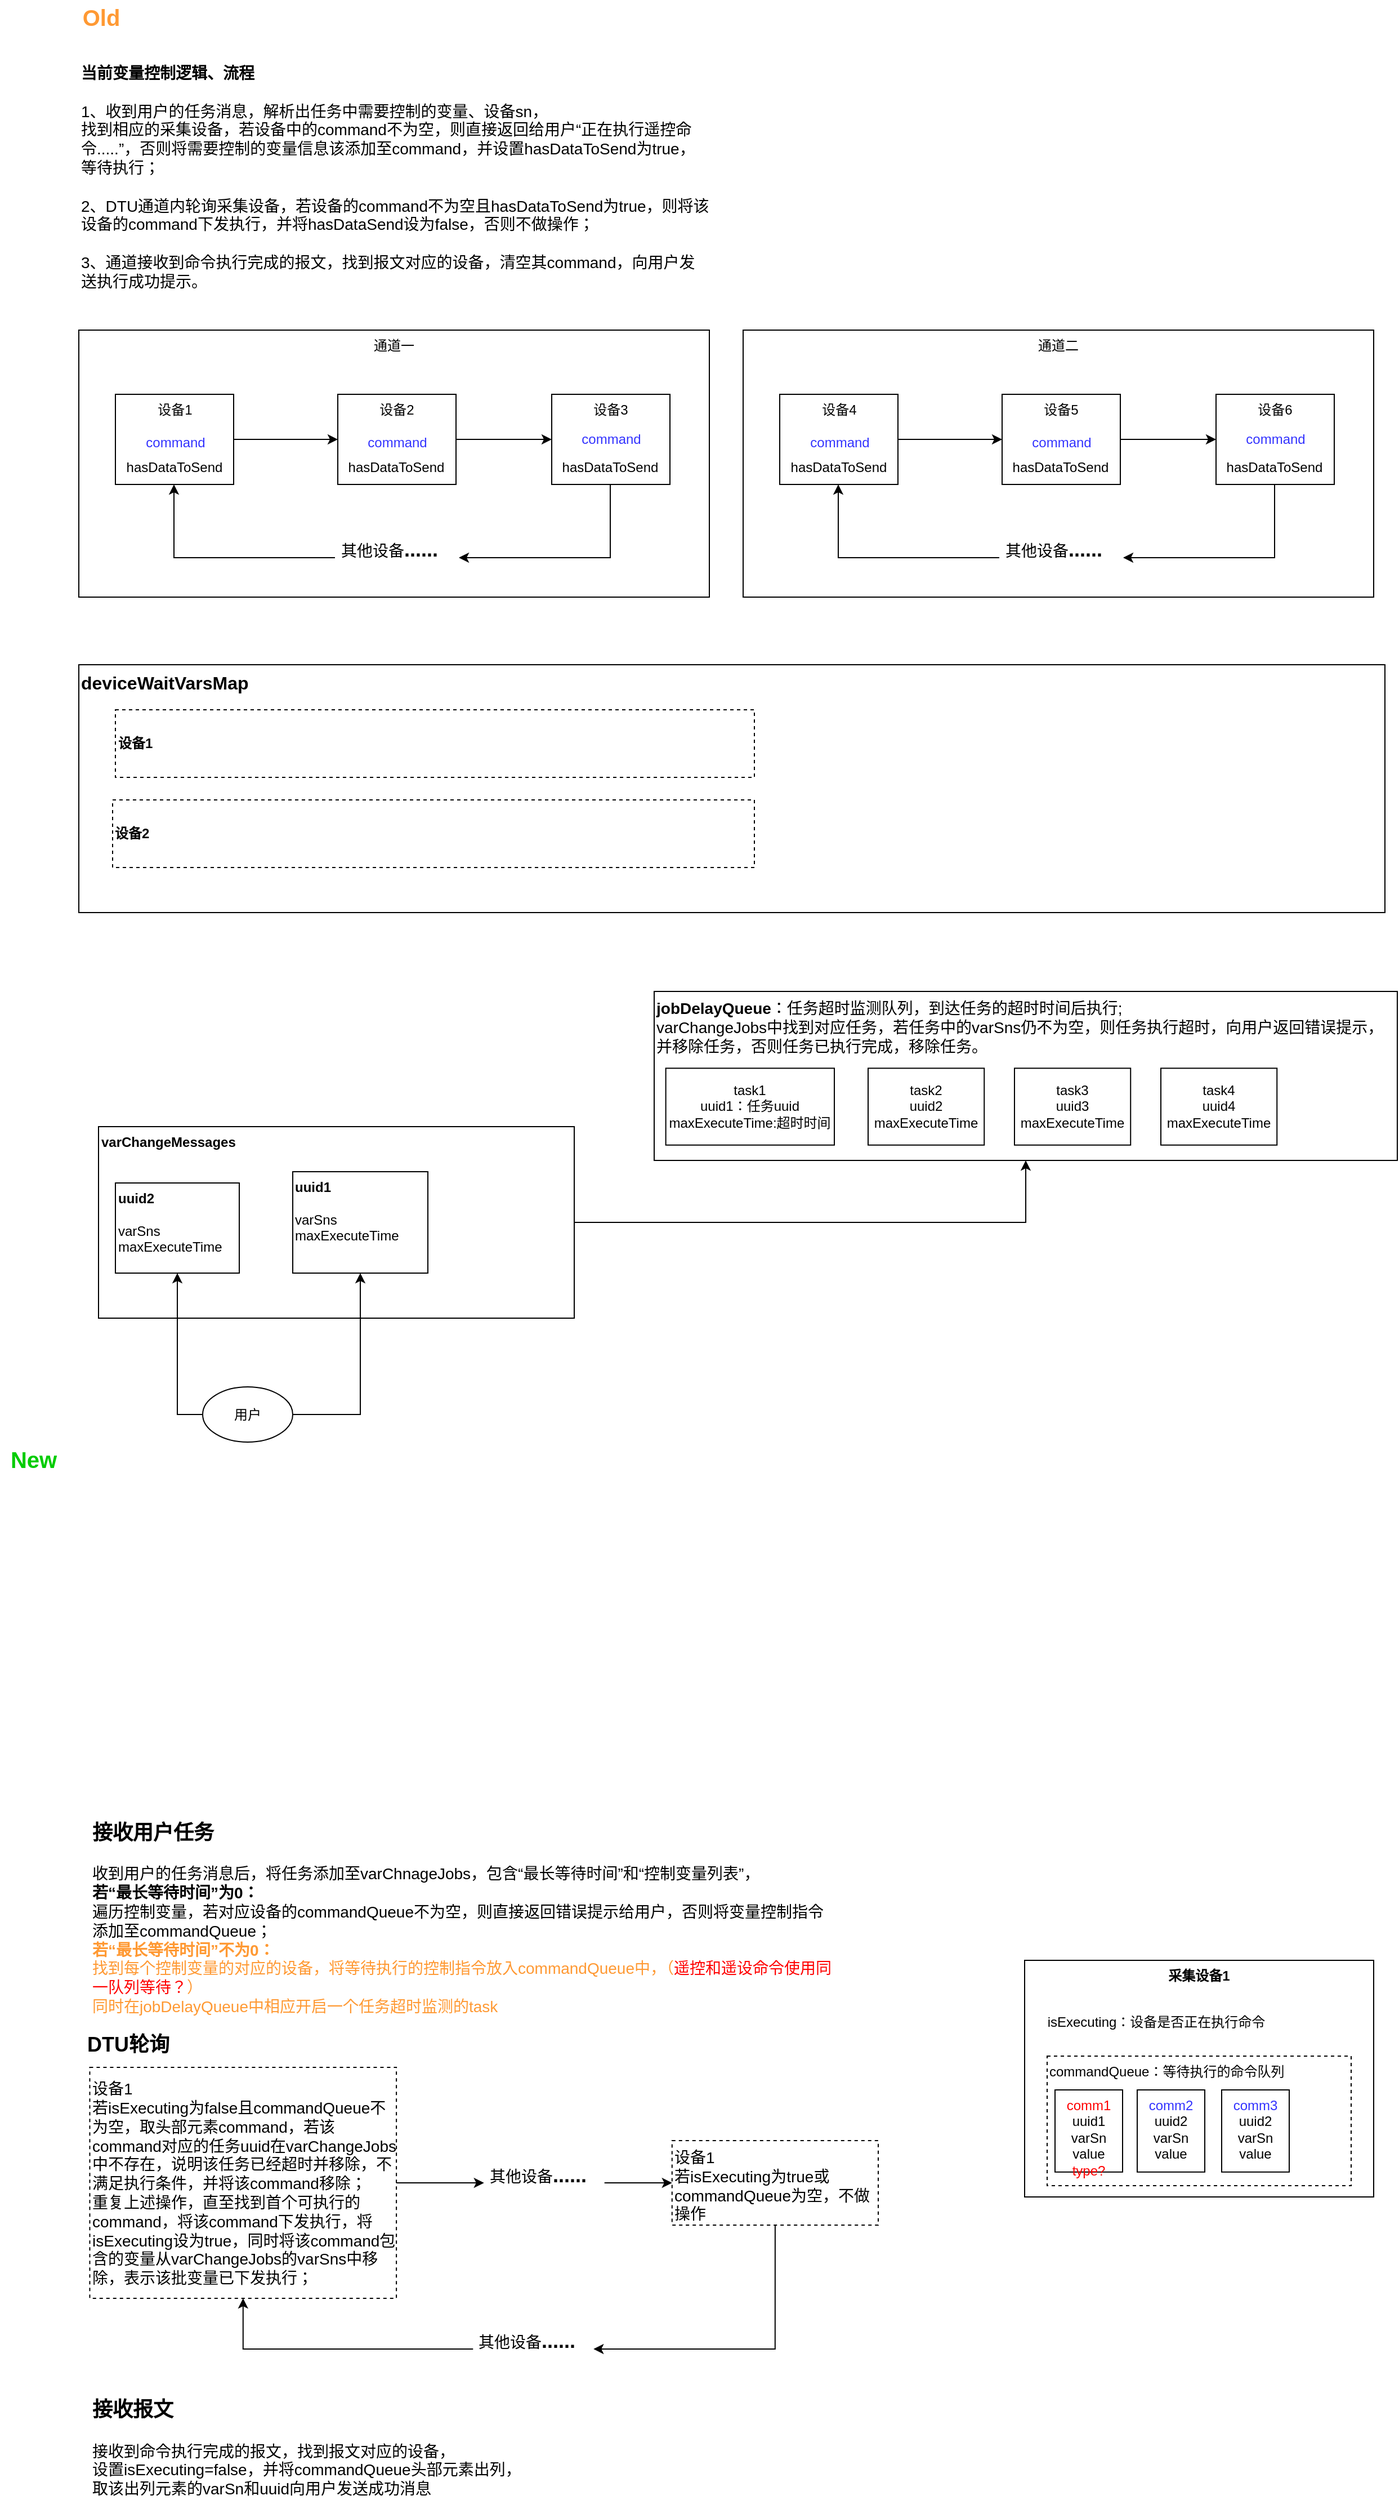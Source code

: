 <mxfile version="21.6.6" type="github">
  <diagram name="第 1 页" id="vb60F82lbMc9g9bm6j9_">
    <mxGraphModel dx="1434" dy="4295" grid="1" gridSize="10" guides="1" tooltips="1" connect="1" arrows="1" fold="1" page="1" pageScale="1" pageWidth="827" pageHeight="1169" math="0" shadow="0">
      <root>
        <mxCell id="0" />
        <mxCell id="1" parent="0" />
        <mxCell id="aZvtLxzP1V7c9dnlBgdm-1" value="通道一" style="rounded=0;whiteSpace=wrap;html=1;verticalAlign=top;" parent="1" vertex="1">
          <mxGeometry x="70" y="-2177" width="560" height="237" as="geometry" />
        </mxCell>
        <mxCell id="aZvtLxzP1V7c9dnlBgdm-22" value="&lt;font style=&quot;font-size: 18px;&quot;&gt;&lt;b&gt;接收报文&lt;br&gt;&lt;/b&gt;&lt;/font&gt;&lt;br&gt;接收到命令执行完成的报文，找到报文对应的设备，&lt;br style=&quot;font-size: 14px;&quot;&gt;设置isExecuting=false，并将commandQueue头部元素出列，&lt;br&gt;取该出列元素的varSn和uuid向用户发送成功消息" style="text;html=1;strokeColor=none;fillColor=none;align=left;verticalAlign=middle;whiteSpace=wrap;rounded=0;fontSize=14;" parent="1" vertex="1">
          <mxGeometry x="80" y="-342" width="760" height="90" as="geometry" />
        </mxCell>
        <mxCell id="aZvtLxzP1V7c9dnlBgdm-45" value="" style="group" parent="1" vertex="1" connectable="0">
          <mxGeometry x="910" y="-730" width="310" height="210" as="geometry" />
        </mxCell>
        <mxCell id="aZvtLxzP1V7c9dnlBgdm-5" value="&lt;b&gt;采集设备1&lt;/b&gt;" style="rounded=0;whiteSpace=wrap;html=1;verticalAlign=top;" parent="aZvtLxzP1V7c9dnlBgdm-45" vertex="1">
          <mxGeometry width="310" height="210" as="geometry" />
        </mxCell>
        <mxCell id="aZvtLxzP1V7c9dnlBgdm-14" value="isExecuting：设备是否正在执行命令" style="text;html=1;strokeColor=none;fillColor=none;align=center;verticalAlign=middle;whiteSpace=wrap;rounded=0;" parent="aZvtLxzP1V7c9dnlBgdm-45" vertex="1">
          <mxGeometry x="14" y="40" width="206" height="30" as="geometry" />
        </mxCell>
        <mxCell id="aZvtLxzP1V7c9dnlBgdm-44" value="" style="group" parent="aZvtLxzP1V7c9dnlBgdm-45" vertex="1" connectable="0">
          <mxGeometry x="20" y="85" width="270" height="115" as="geometry" />
        </mxCell>
        <mxCell id="aZvtLxzP1V7c9dnlBgdm-24" value="commandQueue：等待执行的命令队列" style="rounded=0;whiteSpace=wrap;html=1;align=left;verticalAlign=top;dashed=1;" parent="aZvtLxzP1V7c9dnlBgdm-44" vertex="1">
          <mxGeometry width="270" height="115" as="geometry" />
        </mxCell>
        <mxCell id="aZvtLxzP1V7c9dnlBgdm-13" value="&lt;font color=&quot;#3333ff&quot;&gt;comm2&lt;br&gt;&lt;/font&gt;uuid2&lt;br&gt;varSn&lt;br&gt;value" style="text;html=1;strokeColor=default;fillColor=none;align=center;verticalAlign=top;whiteSpace=wrap;rounded=0;" parent="aZvtLxzP1V7c9dnlBgdm-44" vertex="1">
          <mxGeometry x="80" y="30" width="60" height="72.89" as="geometry" />
        </mxCell>
        <mxCell id="aZvtLxzP1V7c9dnlBgdm-8" value="&lt;font&gt;comm1&lt;br&gt;&lt;font color=&quot;#000000&quot;&gt;uuid1&lt;br&gt;varSn&lt;br&gt;value&lt;br&gt;&lt;/font&gt;type?&lt;br&gt;&lt;/font&gt;" style="text;html=1;strokeColor=default;fillColor=none;align=center;verticalAlign=top;whiteSpace=wrap;rounded=0;fontColor=#FF0000;" parent="aZvtLxzP1V7c9dnlBgdm-44" vertex="1">
          <mxGeometry x="7" y="30" width="60" height="72.89" as="geometry" />
        </mxCell>
        <mxCell id="aZvtLxzP1V7c9dnlBgdm-26" value="&lt;font color=&quot;#3333ff&quot;&gt;comm3&lt;br&gt;&lt;/font&gt;uuid2&lt;br&gt;varSn&lt;br&gt;value" style="text;html=1;strokeColor=default;fillColor=none;align=center;verticalAlign=top;whiteSpace=wrap;rounded=0;" parent="aZvtLxzP1V7c9dnlBgdm-44" vertex="1">
          <mxGeometry x="155" y="30" width="60" height="72.89" as="geometry" />
        </mxCell>
        <mxCell id="aZvtLxzP1V7c9dnlBgdm-59" value="" style="group" parent="1" vertex="1" connectable="0">
          <mxGeometry x="581" y="-1590" width="660" height="150" as="geometry" />
        </mxCell>
        <mxCell id="aZvtLxzP1V7c9dnlBgdm-54" value="&lt;font style=&quot;font-size: 14px;&quot;&gt;&lt;b&gt;jobDelayQueue&lt;/b&gt;：任务超时监测队列，到达任务的超时时间后执行;&lt;br&gt;&lt;span style=&quot;border-color: var(--border-color);&quot;&gt;varChangeJobs中找到对应任务，若&lt;/span&gt;任务中的varSns仍不为空，则任务执行超时，向用户返回错误提示，并移除任务，否则任务已执行完成，移除任务。&lt;/font&gt;" style="rounded=0;whiteSpace=wrap;html=1;align=left;verticalAlign=top;" parent="aZvtLxzP1V7c9dnlBgdm-59" vertex="1">
          <mxGeometry width="660" height="150" as="geometry" />
        </mxCell>
        <mxCell id="aZvtLxzP1V7c9dnlBgdm-55" value="task1&lt;br&gt;uuid1：任务uuid&lt;br&gt;maxExecuteTime:超时时间" style="rounded=0;whiteSpace=wrap;html=1;align=center;" parent="aZvtLxzP1V7c9dnlBgdm-59" vertex="1">
          <mxGeometry x="10.31" y="68.18" width="149.69" height="68.18" as="geometry" />
        </mxCell>
        <mxCell id="aZvtLxzP1V7c9dnlBgdm-56" value="task4&lt;br&gt;uuid4&lt;br&gt;maxExecuteTime" style="rounded=0;whiteSpace=wrap;html=1;" parent="aZvtLxzP1V7c9dnlBgdm-59" vertex="1">
          <mxGeometry x="449.998" y="68.182" width="103.125" height="68.182" as="geometry" />
        </mxCell>
        <mxCell id="aZvtLxzP1V7c9dnlBgdm-57" value="task2&lt;br&gt;uuid2&lt;br style=&quot;border-color: var(--border-color);&quot;&gt;maxExecuteTime" style="rounded=0;whiteSpace=wrap;html=1;" parent="aZvtLxzP1V7c9dnlBgdm-59" vertex="1">
          <mxGeometry x="190" y="68.182" width="103.125" height="68.182" as="geometry" />
        </mxCell>
        <mxCell id="aZvtLxzP1V7c9dnlBgdm-58" value="task3&lt;br&gt;uuid3&lt;br style=&quot;border-color: var(--border-color);&quot;&gt;maxExecuteTime" style="rounded=0;whiteSpace=wrap;html=1;" parent="aZvtLxzP1V7c9dnlBgdm-59" vertex="1">
          <mxGeometry x="319.995" y="68.182" width="103.125" height="68.182" as="geometry" />
        </mxCell>
        <mxCell id="aZvtLxzP1V7c9dnlBgdm-83" value="&lt;font style=&quot;font-size: 14px;&quot;&gt;&lt;b&gt;当前变量控制逻辑、流程&lt;/b&gt;&lt;br&gt;&lt;br&gt;1、收到用户的任务消息，解析出任务中需要控制的变量、设备sn，&lt;br&gt;找到相应的采集设备，若设备中的command不为空，则直接返回给用户“正在执行遥控命令.....”，否则将需要控制的变量信息该添加至command，并设置hasDataToSend为true，等待执行；&lt;br&gt;&lt;br&gt;2、DTU通道内轮询采集设备，若设备的command不为空且hasDataToSend为true，则将该设备的command下发执行，并将hasDataSend设为false，否则不做操作；&lt;br&gt;&lt;br&gt;3、通道接收到命令执行完成的报文，找到报文对应的设备，清空其command，向用户发送执行成功提示。&lt;br&gt;&lt;/font&gt;" style="text;html=1;strokeColor=none;fillColor=none;align=left;verticalAlign=top;whiteSpace=wrap;rounded=0;" parent="1" vertex="1">
          <mxGeometry x="70" y="-2420" width="560" height="210" as="geometry" />
        </mxCell>
        <mxCell id="aZvtLxzP1V7c9dnlBgdm-97" value="&lt;b style=&quot;&quot;&gt;&lt;font style=&quot;font-size: 18px;&quot;&gt;接收用户任务&lt;/font&gt;&lt;br&gt;&lt;br&gt;&lt;/b&gt;收到用户的任务消息后，将任务添加至varChnageJobs，包含“最长等待时间”和“控制变量列表”，&lt;br style=&quot;border-color: var(--border-color); font-size: 14px;&quot;&gt;&lt;b style=&quot;border-color: var(--border-color); font-size: 14px;&quot;&gt;若“最长等待时间”为0：&lt;br style=&quot;border-color: var(--border-color); font-size: 14px;&quot;&gt;&lt;/b&gt;&lt;span style=&quot;font-size: 14px;&quot;&gt;遍历控制变量，若对应设备的commandQueue不为空，则直接返回错误提示给用户，否则将变量控制指令添加至commandQueue；&lt;/span&gt;&lt;br style=&quot;border-color: var(--border-color); font-size: 14px;&quot;&gt;&lt;font style=&quot;border-color: var(--border-color); font-size: 14px;&quot; color=&quot;#ff9933&quot;&gt;&lt;b style=&quot;border-color: var(--border-color); font-size: 14px;&quot;&gt;若“最长等待时间”不为0：&lt;br style=&quot;border-color: var(--border-color); font-size: 14px;&quot;&gt;&lt;/b&gt;找到每个控制变量的对应的设备，将等待执行的控制指令放入commandQueue中，（&lt;/font&gt;&lt;font color=&quot;#ff0000&quot; style=&quot;border-color: var(--border-color); font-size: 14px;&quot;&gt;遥控和遥设命令使用同一队列等待？&lt;/font&gt;&lt;font style=&quot;border-color: var(--border-color); font-size: 14px;&quot; color=&quot;#ff9933&quot;&gt;）&lt;br style=&quot;border-color: var(--border-color); font-size: 14px;&quot;&gt;同时在jobDelayQueue中相应开启一个任务超时监测的task&lt;/font&gt;" style="text;html=1;strokeColor=none;fillColor=none;align=left;verticalAlign=top;whiteSpace=wrap;rounded=0;fontSize=14;" parent="1" vertex="1">
          <mxGeometry x="80" y="-860" width="660" height="160" as="geometry" />
        </mxCell>
        <mxCell id="aZvtLxzP1V7c9dnlBgdm-102" value="" style="group" parent="1" vertex="1" connectable="0">
          <mxGeometry x="70" y="-670" width="710" height="310" as="geometry" />
        </mxCell>
        <mxCell id="aZvtLxzP1V7c9dnlBgdm-16" value="DTU轮询" style="text;html=1;strokeColor=none;fillColor=none;align=center;verticalAlign=middle;whiteSpace=wrap;rounded=0;fontStyle=1;fontSize=18;" parent="aZvtLxzP1V7c9dnlBgdm-102" vertex="1">
          <mxGeometry width="87.654" height="30" as="geometry" />
        </mxCell>
        <mxCell id="aZvtLxzP1V7c9dnlBgdm-101" value="" style="group" parent="aZvtLxzP1V7c9dnlBgdm-102" vertex="1" connectable="0">
          <mxGeometry x="9.726" y="35" width="700.274" height="275" as="geometry" />
        </mxCell>
        <mxCell id="aZvtLxzP1V7c9dnlBgdm-17" value="&lt;h1 style=&quot;&quot;&gt;&lt;span style=&quot;font-size: 14px; font-weight: 400;&quot;&gt;其他设备&lt;/span&gt;&lt;font style=&quot;font-size: 18px;&quot;&gt;......&lt;/font&gt;&lt;/h1&gt;" style="text;html=1;strokeColor=none;fillColor=none;spacing=5;spacingTop=-20;whiteSpace=wrap;overflow=hidden;rounded=0;verticalAlign=middle;" parent="aZvtLxzP1V7c9dnlBgdm-101" vertex="1">
          <mxGeometry x="350.137" y="77.5" width="106.986" height="50" as="geometry" />
        </mxCell>
        <mxCell id="aZvtLxzP1V7c9dnlBgdm-27" value="设备1&lt;br&gt;若isExecuting为false且commandQueue不为空，取头部元素command，若该command对应的任务uuid在varChangeJobs中不存在，说明该任务已经超时并移除，不满足执行条件，并将该command移除；&lt;br&gt;重复上述操作，直至找到首个可执行的command，将该command下发执行，将isExecuting设为true，同时将该command包含的变量从&lt;span style=&quot;border-color: var(--border-color);&quot;&gt;varChangeJobs的varSns中移除，表示该批变量已下发执行；&lt;/span&gt;" style="text;html=1;strokeColor=default;fillColor=none;align=left;verticalAlign=middle;whiteSpace=wrap;rounded=0;fontSize=14;dashed=1;" parent="aZvtLxzP1V7c9dnlBgdm-101" vertex="1">
          <mxGeometry width="272.329" height="205" as="geometry" />
        </mxCell>
        <mxCell id="aZvtLxzP1V7c9dnlBgdm-18" style="edgeStyle=orthogonalEdgeStyle;rounded=0;orthogonalLoop=1;jettySize=auto;html=1;exitX=1;exitY=0.5;exitDx=0;exitDy=0;" parent="aZvtLxzP1V7c9dnlBgdm-101" source="aZvtLxzP1V7c9dnlBgdm-27" target="aZvtLxzP1V7c9dnlBgdm-17" edge="1">
          <mxGeometry relative="1" as="geometry">
            <mxPoint x="194.521" y="50" as="sourcePoint" />
          </mxGeometry>
        </mxCell>
        <mxCell id="aZvtLxzP1V7c9dnlBgdm-29" value="设备1&lt;br&gt;若isExecuting为true或commandQueue为空，不做操作&lt;br&gt;" style="text;html=1;strokeColor=default;fillColor=none;align=left;verticalAlign=top;whiteSpace=wrap;rounded=0;fontSize=14;dashed=1;" parent="aZvtLxzP1V7c9dnlBgdm-101" vertex="1">
          <mxGeometry x="517.16" y="65" width="183.11" height="75" as="geometry" />
        </mxCell>
        <mxCell id="aZvtLxzP1V7c9dnlBgdm-28" style="edgeStyle=orthogonalEdgeStyle;rounded=0;orthogonalLoop=1;jettySize=auto;html=1;entryX=0;entryY=0.5;entryDx=0;entryDy=0;" parent="aZvtLxzP1V7c9dnlBgdm-101" source="aZvtLxzP1V7c9dnlBgdm-17" target="aZvtLxzP1V7c9dnlBgdm-29" edge="1">
          <mxGeometry relative="1" as="geometry">
            <mxPoint x="461.928" y="50" as="targetPoint" />
          </mxGeometry>
        </mxCell>
        <mxCell id="aZvtLxzP1V7c9dnlBgdm-66" style="edgeStyle=orthogonalEdgeStyle;rounded=0;orthogonalLoop=1;jettySize=auto;html=1;entryX=0.5;entryY=1;entryDx=0;entryDy=0;" parent="aZvtLxzP1V7c9dnlBgdm-101" source="aZvtLxzP1V7c9dnlBgdm-60" target="aZvtLxzP1V7c9dnlBgdm-27" edge="1">
          <mxGeometry relative="1" as="geometry" />
        </mxCell>
        <mxCell id="aZvtLxzP1V7c9dnlBgdm-60" value="&lt;h1 style=&quot;&quot;&gt;&lt;span style=&quot;font-size: 14px; font-weight: 400;&quot;&gt;其他设备&lt;/span&gt;&lt;font style=&quot;font-size: 18px;&quot;&gt;......&lt;/font&gt;&lt;/h1&gt;" style="text;html=1;strokeColor=none;fillColor=none;spacing=5;spacingTop=-20;whiteSpace=wrap;overflow=hidden;rounded=0;verticalAlign=middle;" parent="aZvtLxzP1V7c9dnlBgdm-101" vertex="1">
          <mxGeometry x="340.411" y="225" width="106.986" height="50" as="geometry" />
        </mxCell>
        <mxCell id="aZvtLxzP1V7c9dnlBgdm-65" style="edgeStyle=orthogonalEdgeStyle;rounded=0;orthogonalLoop=1;jettySize=auto;html=1;exitX=0.5;exitY=1;exitDx=0;exitDy=0;entryX=1;entryY=0.5;entryDx=0;entryDy=0;" parent="aZvtLxzP1V7c9dnlBgdm-101" source="aZvtLxzP1V7c9dnlBgdm-29" target="aZvtLxzP1V7c9dnlBgdm-60" edge="1">
          <mxGeometry relative="1" as="geometry" />
        </mxCell>
        <mxCell id="aZvtLxzP1V7c9dnlBgdm-103" value="&lt;b style=&quot;font-size: 20px;&quot;&gt;&lt;font color=&quot;#00cc00&quot; style=&quot;font-size: 20px;&quot;&gt;New&lt;/font&gt;&lt;/b&gt;" style="text;html=1;align=center;verticalAlign=middle;whiteSpace=wrap;rounded=0;fontSize=20;" parent="1" vertex="1">
          <mxGeometry y="-1190" width="60" height="30" as="geometry" />
        </mxCell>
        <mxCell id="aZvtLxzP1V7c9dnlBgdm-104" value="&lt;b style=&quot;font-size: 20px;&quot;&gt;&lt;font color=&quot;#ff9933&quot; style=&quot;font-size: 20px;&quot;&gt;Old&lt;/font&gt;&lt;/b&gt;" style="text;html=1;align=center;verticalAlign=middle;whiteSpace=wrap;rounded=0;fontSize=20;" parent="1" vertex="1">
          <mxGeometry x="60" y="-2470" width="60" height="30" as="geometry" />
        </mxCell>
        <mxCell id="NzLtEGVgidF3bGFGC7xt-2" value="" style="group" parent="1" vertex="1" connectable="0">
          <mxGeometry x="102.5" y="-2120" width="492.5" height="170" as="geometry" />
        </mxCell>
        <mxCell id="aZvtLxzP1V7c9dnlBgdm-68" value="" style="group" parent="NzLtEGVgidF3bGFGC7xt-2" vertex="1" connectable="0">
          <mxGeometry width="105" height="80" as="geometry" />
        </mxCell>
        <mxCell id="aZvtLxzP1V7c9dnlBgdm-69" value="设备1" style="rounded=0;whiteSpace=wrap;html=1;verticalAlign=top;" parent="aZvtLxzP1V7c9dnlBgdm-68" vertex="1">
          <mxGeometry width="105" height="80" as="geometry" />
        </mxCell>
        <mxCell id="aZvtLxzP1V7c9dnlBgdm-70" value="&lt;font color=&quot;#3333ff&quot;&gt;command&lt;/font&gt;" style="text;html=1;strokeColor=none;fillColor=none;align=center;verticalAlign=middle;whiteSpace=wrap;rounded=0;" parent="aZvtLxzP1V7c9dnlBgdm-68" vertex="1">
          <mxGeometry x="23" y="30" width="60" height="25" as="geometry" />
        </mxCell>
        <mxCell id="aZvtLxzP1V7c9dnlBgdm-71" value="&lt;div style=&quot;&quot;&gt;&lt;pre style=&quot;&quot;&gt;&lt;font face=&quot;Helvetica&quot; style=&quot;font-size: 12px;&quot;&gt;hasDataToSend&lt;/font&gt;&lt;/pre&gt;&lt;/div&gt;" style="text;html=1;strokeColor=none;fillColor=none;align=center;verticalAlign=middle;whiteSpace=wrap;rounded=0;" parent="aZvtLxzP1V7c9dnlBgdm-68" vertex="1">
          <mxGeometry x="2" y="50" width="100" height="30" as="geometry" />
        </mxCell>
        <mxCell id="aZvtLxzP1V7c9dnlBgdm-73" value="" style="group" parent="NzLtEGVgidF3bGFGC7xt-2" vertex="1" connectable="0">
          <mxGeometry x="387.5" width="105" height="80" as="geometry" />
        </mxCell>
        <mxCell id="aZvtLxzP1V7c9dnlBgdm-74" value="设备3" style="rounded=0;whiteSpace=wrap;html=1;verticalAlign=top;" parent="aZvtLxzP1V7c9dnlBgdm-73" vertex="1">
          <mxGeometry width="105" height="80" as="geometry" />
        </mxCell>
        <mxCell id="aZvtLxzP1V7c9dnlBgdm-75" value="&lt;font color=&quot;#3333ff&quot;&gt;command&lt;/font&gt;" style="text;html=1;strokeColor=none;fillColor=none;align=center;verticalAlign=middle;whiteSpace=wrap;rounded=0;" parent="aZvtLxzP1V7c9dnlBgdm-73" vertex="1">
          <mxGeometry x="23" y="25" width="60" height="30" as="geometry" />
        </mxCell>
        <mxCell id="aZvtLxzP1V7c9dnlBgdm-76" value="&lt;div style=&quot;&quot;&gt;&lt;pre style=&quot;&quot;&gt;&lt;font face=&quot;Helvetica&quot; style=&quot;font-size: 12px;&quot;&gt;hasDataToSend&lt;/font&gt;&lt;/pre&gt;&lt;/div&gt;" style="text;html=1;strokeColor=none;fillColor=none;align=center;verticalAlign=middle;whiteSpace=wrap;rounded=0;" parent="aZvtLxzP1V7c9dnlBgdm-73" vertex="1">
          <mxGeometry x="2" y="50" width="100" height="30" as="geometry" />
        </mxCell>
        <mxCell id="aZvtLxzP1V7c9dnlBgdm-89" style="edgeStyle=orthogonalEdgeStyle;rounded=0;orthogonalLoop=1;jettySize=auto;html=1;entryX=0.5;entryY=1;entryDx=0;entryDy=0;" parent="NzLtEGVgidF3bGFGC7xt-2" source="aZvtLxzP1V7c9dnlBgdm-79" target="aZvtLxzP1V7c9dnlBgdm-71" edge="1">
          <mxGeometry relative="1" as="geometry" />
        </mxCell>
        <mxCell id="aZvtLxzP1V7c9dnlBgdm-79" value="&lt;h1 style=&quot;&quot;&gt;&lt;span style=&quot;font-size: 14px; font-weight: 400;&quot;&gt;其他设备&lt;/span&gt;&lt;font style=&quot;font-size: 18px;&quot;&gt;......&lt;/font&gt;&lt;/h1&gt;" style="text;html=1;strokeColor=none;fillColor=none;spacing=5;spacingTop=-20;whiteSpace=wrap;overflow=hidden;rounded=0;verticalAlign=middle;" parent="NzLtEGVgidF3bGFGC7xt-2" vertex="1">
          <mxGeometry x="195" y="120" width="110" height="50" as="geometry" />
        </mxCell>
        <mxCell id="aZvtLxzP1V7c9dnlBgdm-80" style="edgeStyle=orthogonalEdgeStyle;rounded=0;orthogonalLoop=1;jettySize=auto;html=1;exitX=0.5;exitY=1;exitDx=0;exitDy=0;entryX=1;entryY=0.5;entryDx=0;entryDy=0;" parent="NzLtEGVgidF3bGFGC7xt-2" source="aZvtLxzP1V7c9dnlBgdm-76" target="aZvtLxzP1V7c9dnlBgdm-79" edge="1">
          <mxGeometry relative="1" as="geometry" />
        </mxCell>
        <mxCell id="aZvtLxzP1V7c9dnlBgdm-91" value="" style="group" parent="NzLtEGVgidF3bGFGC7xt-2" vertex="1" connectable="0">
          <mxGeometry x="197.5" width="105" height="80" as="geometry" />
        </mxCell>
        <mxCell id="aZvtLxzP1V7c9dnlBgdm-92" value="设备2" style="rounded=0;whiteSpace=wrap;html=1;verticalAlign=top;" parent="aZvtLxzP1V7c9dnlBgdm-91" vertex="1">
          <mxGeometry width="105" height="80" as="geometry" />
        </mxCell>
        <mxCell id="aZvtLxzP1V7c9dnlBgdm-93" value="&lt;font color=&quot;#3333ff&quot;&gt;command&lt;/font&gt;" style="text;html=1;strokeColor=none;fillColor=none;align=center;verticalAlign=middle;whiteSpace=wrap;rounded=0;" parent="aZvtLxzP1V7c9dnlBgdm-91" vertex="1">
          <mxGeometry x="23" y="30" width="60" height="25" as="geometry" />
        </mxCell>
        <mxCell id="aZvtLxzP1V7c9dnlBgdm-94" value="&lt;div style=&quot;&quot;&gt;&lt;pre style=&quot;&quot;&gt;&lt;font face=&quot;Helvetica&quot; style=&quot;font-size: 12px;&quot;&gt;hasDataToSend&lt;/font&gt;&lt;/pre&gt;&lt;/div&gt;" style="text;html=1;strokeColor=none;fillColor=none;align=center;verticalAlign=middle;whiteSpace=wrap;rounded=0;" parent="aZvtLxzP1V7c9dnlBgdm-91" vertex="1">
          <mxGeometry x="2" y="50" width="100" height="30" as="geometry" />
        </mxCell>
        <mxCell id="aZvtLxzP1V7c9dnlBgdm-95" style="edgeStyle=orthogonalEdgeStyle;rounded=0;orthogonalLoop=1;jettySize=auto;html=1;entryX=0;entryY=0.5;entryDx=0;entryDy=0;" parent="NzLtEGVgidF3bGFGC7xt-2" source="aZvtLxzP1V7c9dnlBgdm-69" target="aZvtLxzP1V7c9dnlBgdm-92" edge="1">
          <mxGeometry relative="1" as="geometry" />
        </mxCell>
        <mxCell id="aZvtLxzP1V7c9dnlBgdm-96" style="edgeStyle=orthogonalEdgeStyle;rounded=0;orthogonalLoop=1;jettySize=auto;html=1;entryX=0;entryY=0.5;entryDx=0;entryDy=0;" parent="NzLtEGVgidF3bGFGC7xt-2" source="aZvtLxzP1V7c9dnlBgdm-92" target="aZvtLxzP1V7c9dnlBgdm-74" edge="1">
          <mxGeometry relative="1" as="geometry" />
        </mxCell>
        <mxCell id="NzLtEGVgidF3bGFGC7xt-3" value="通道二" style="rounded=0;whiteSpace=wrap;html=1;verticalAlign=top;" parent="1" vertex="1">
          <mxGeometry x="660" y="-2177" width="560" height="237" as="geometry" />
        </mxCell>
        <mxCell id="NzLtEGVgidF3bGFGC7xt-4" value="" style="group" parent="1" vertex="1" connectable="0">
          <mxGeometry x="692.5" y="-2120" width="492.5" height="170" as="geometry" />
        </mxCell>
        <mxCell id="NzLtEGVgidF3bGFGC7xt-5" value="" style="group" parent="NzLtEGVgidF3bGFGC7xt-4" vertex="1" connectable="0">
          <mxGeometry width="105" height="80" as="geometry" />
        </mxCell>
        <mxCell id="NzLtEGVgidF3bGFGC7xt-6" value="设备4" style="rounded=0;whiteSpace=wrap;html=1;verticalAlign=top;" parent="NzLtEGVgidF3bGFGC7xt-5" vertex="1">
          <mxGeometry width="105" height="80" as="geometry" />
        </mxCell>
        <mxCell id="NzLtEGVgidF3bGFGC7xt-7" value="&lt;font color=&quot;#3333ff&quot;&gt;command&lt;/font&gt;" style="text;html=1;strokeColor=none;fillColor=none;align=center;verticalAlign=middle;whiteSpace=wrap;rounded=0;" parent="NzLtEGVgidF3bGFGC7xt-5" vertex="1">
          <mxGeometry x="23" y="30" width="60" height="25" as="geometry" />
        </mxCell>
        <mxCell id="NzLtEGVgidF3bGFGC7xt-8" value="&lt;div style=&quot;&quot;&gt;&lt;pre style=&quot;&quot;&gt;&lt;font face=&quot;Helvetica&quot; style=&quot;font-size: 12px;&quot;&gt;hasDataToSend&lt;/font&gt;&lt;/pre&gt;&lt;/div&gt;" style="text;html=1;strokeColor=none;fillColor=none;align=center;verticalAlign=middle;whiteSpace=wrap;rounded=0;" parent="NzLtEGVgidF3bGFGC7xt-5" vertex="1">
          <mxGeometry x="2" y="50" width="100" height="30" as="geometry" />
        </mxCell>
        <mxCell id="NzLtEGVgidF3bGFGC7xt-9" value="" style="group" parent="NzLtEGVgidF3bGFGC7xt-4" vertex="1" connectable="0">
          <mxGeometry x="387.5" width="105" height="80" as="geometry" />
        </mxCell>
        <mxCell id="NzLtEGVgidF3bGFGC7xt-10" value="设备6" style="rounded=0;whiteSpace=wrap;html=1;verticalAlign=top;" parent="NzLtEGVgidF3bGFGC7xt-9" vertex="1">
          <mxGeometry width="105" height="80" as="geometry" />
        </mxCell>
        <mxCell id="NzLtEGVgidF3bGFGC7xt-11" value="&lt;font color=&quot;#3333ff&quot;&gt;command&lt;/font&gt;" style="text;html=1;strokeColor=none;fillColor=none;align=center;verticalAlign=middle;whiteSpace=wrap;rounded=0;" parent="NzLtEGVgidF3bGFGC7xt-9" vertex="1">
          <mxGeometry x="23" y="25" width="60" height="30" as="geometry" />
        </mxCell>
        <mxCell id="NzLtEGVgidF3bGFGC7xt-12" value="&lt;div style=&quot;&quot;&gt;&lt;pre style=&quot;&quot;&gt;&lt;font face=&quot;Helvetica&quot; style=&quot;font-size: 12px;&quot;&gt;hasDataToSend&lt;/font&gt;&lt;/pre&gt;&lt;/div&gt;" style="text;html=1;strokeColor=none;fillColor=none;align=center;verticalAlign=middle;whiteSpace=wrap;rounded=0;" parent="NzLtEGVgidF3bGFGC7xt-9" vertex="1">
          <mxGeometry x="2" y="50" width="100" height="30" as="geometry" />
        </mxCell>
        <mxCell id="NzLtEGVgidF3bGFGC7xt-13" style="edgeStyle=orthogonalEdgeStyle;rounded=0;orthogonalLoop=1;jettySize=auto;html=1;entryX=0.5;entryY=1;entryDx=0;entryDy=0;" parent="NzLtEGVgidF3bGFGC7xt-4" source="NzLtEGVgidF3bGFGC7xt-14" target="NzLtEGVgidF3bGFGC7xt-8" edge="1">
          <mxGeometry relative="1" as="geometry" />
        </mxCell>
        <mxCell id="NzLtEGVgidF3bGFGC7xt-14" value="&lt;h1 style=&quot;&quot;&gt;&lt;span style=&quot;font-size: 14px; font-weight: 400;&quot;&gt;其他设备&lt;/span&gt;&lt;font style=&quot;font-size: 18px;&quot;&gt;......&lt;/font&gt;&lt;/h1&gt;" style="text;html=1;strokeColor=none;fillColor=none;spacing=5;spacingTop=-20;whiteSpace=wrap;overflow=hidden;rounded=0;verticalAlign=middle;" parent="NzLtEGVgidF3bGFGC7xt-4" vertex="1">
          <mxGeometry x="195" y="120" width="110" height="50" as="geometry" />
        </mxCell>
        <mxCell id="NzLtEGVgidF3bGFGC7xt-15" style="edgeStyle=orthogonalEdgeStyle;rounded=0;orthogonalLoop=1;jettySize=auto;html=1;exitX=0.5;exitY=1;exitDx=0;exitDy=0;entryX=1;entryY=0.5;entryDx=0;entryDy=0;" parent="NzLtEGVgidF3bGFGC7xt-4" source="NzLtEGVgidF3bGFGC7xt-12" target="NzLtEGVgidF3bGFGC7xt-14" edge="1">
          <mxGeometry relative="1" as="geometry" />
        </mxCell>
        <mxCell id="NzLtEGVgidF3bGFGC7xt-16" value="" style="group" parent="NzLtEGVgidF3bGFGC7xt-4" vertex="1" connectable="0">
          <mxGeometry x="197.5" width="105" height="80" as="geometry" />
        </mxCell>
        <mxCell id="NzLtEGVgidF3bGFGC7xt-17" value="设备5" style="rounded=0;whiteSpace=wrap;html=1;verticalAlign=top;" parent="NzLtEGVgidF3bGFGC7xt-16" vertex="1">
          <mxGeometry width="105" height="80" as="geometry" />
        </mxCell>
        <mxCell id="NzLtEGVgidF3bGFGC7xt-18" value="&lt;font color=&quot;#3333ff&quot;&gt;command&lt;/font&gt;" style="text;html=1;strokeColor=none;fillColor=none;align=center;verticalAlign=middle;whiteSpace=wrap;rounded=0;" parent="NzLtEGVgidF3bGFGC7xt-16" vertex="1">
          <mxGeometry x="23" y="30" width="60" height="25" as="geometry" />
        </mxCell>
        <mxCell id="NzLtEGVgidF3bGFGC7xt-19" value="&lt;div style=&quot;&quot;&gt;&lt;pre style=&quot;&quot;&gt;&lt;font face=&quot;Helvetica&quot; style=&quot;font-size: 12px;&quot;&gt;hasDataToSend&lt;/font&gt;&lt;/pre&gt;&lt;/div&gt;" style="text;html=1;strokeColor=none;fillColor=none;align=center;verticalAlign=middle;whiteSpace=wrap;rounded=0;" parent="NzLtEGVgidF3bGFGC7xt-16" vertex="1">
          <mxGeometry x="2" y="50" width="100" height="30" as="geometry" />
        </mxCell>
        <mxCell id="NzLtEGVgidF3bGFGC7xt-20" style="edgeStyle=orthogonalEdgeStyle;rounded=0;orthogonalLoop=1;jettySize=auto;html=1;entryX=0;entryY=0.5;entryDx=0;entryDy=0;" parent="NzLtEGVgidF3bGFGC7xt-4" source="NzLtEGVgidF3bGFGC7xt-6" target="NzLtEGVgidF3bGFGC7xt-17" edge="1">
          <mxGeometry relative="1" as="geometry" />
        </mxCell>
        <mxCell id="NzLtEGVgidF3bGFGC7xt-21" style="edgeStyle=orthogonalEdgeStyle;rounded=0;orthogonalLoop=1;jettySize=auto;html=1;entryX=0;entryY=0.5;entryDx=0;entryDy=0;" parent="NzLtEGVgidF3bGFGC7xt-4" source="NzLtEGVgidF3bGFGC7xt-17" target="NzLtEGVgidF3bGFGC7xt-10" edge="1">
          <mxGeometry relative="1" as="geometry" />
        </mxCell>
        <mxCell id="jxshLm3MOeYJrLO8u9Th-10" style="edgeStyle=orthogonalEdgeStyle;rounded=0;orthogonalLoop=1;jettySize=auto;html=1;entryX=0.5;entryY=1;entryDx=0;entryDy=0;" edge="1" parent="1" source="jxshLm3MOeYJrLO8u9Th-1" target="aZvtLxzP1V7c9dnlBgdm-54">
          <mxGeometry relative="1" as="geometry">
            <mxPoint x="695" y="-1480" as="targetPoint" />
          </mxGeometry>
        </mxCell>
        <mxCell id="jxshLm3MOeYJrLO8u9Th-1" value="&lt;b&gt;varChangeMessages&lt;/b&gt;" style="rounded=0;whiteSpace=wrap;html=1;align=left;verticalAlign=top;" vertex="1" parent="1">
          <mxGeometry x="87.5" y="-1470" width="422.5" height="170" as="geometry" />
        </mxCell>
        <mxCell id="jxshLm3MOeYJrLO8u9Th-5" style="edgeStyle=orthogonalEdgeStyle;rounded=0;orthogonalLoop=1;jettySize=auto;html=1;exitX=1;exitY=0.5;exitDx=0;exitDy=0;entryX=0.5;entryY=1;entryDx=0;entryDy=0;" edge="1" parent="1" source="jxshLm3MOeYJrLO8u9Th-4" target="aZvtLxzP1V7c9dnlBgdm-35">
          <mxGeometry relative="1" as="geometry">
            <mxPoint x="290" y="-1320" as="targetPoint" />
          </mxGeometry>
        </mxCell>
        <mxCell id="jxshLm3MOeYJrLO8u9Th-6" style="edgeStyle=orthogonalEdgeStyle;rounded=0;orthogonalLoop=1;jettySize=auto;html=1;exitX=0;exitY=0.5;exitDx=0;exitDy=0;entryX=0.5;entryY=1;entryDx=0;entryDy=0;" edge="1" parent="1" source="jxshLm3MOeYJrLO8u9Th-4" target="aZvtLxzP1V7c9dnlBgdm-37">
          <mxGeometry relative="1" as="geometry">
            <mxPoint x="157.5" y="-1320" as="targetPoint" />
          </mxGeometry>
        </mxCell>
        <mxCell id="jxshLm3MOeYJrLO8u9Th-4" value="用户" style="ellipse;whiteSpace=wrap;html=1;" vertex="1" parent="1">
          <mxGeometry x="180" y="-1239" width="80" height="49" as="geometry" />
        </mxCell>
        <mxCell id="jxshLm3MOeYJrLO8u9Th-11" value="&lt;b&gt;&lt;font style=&quot;font-size: 16px;&quot;&gt;deviceWaitVarsMap&lt;/font&gt;&lt;/b&gt;" style="rounded=0;whiteSpace=wrap;html=1;align=left;verticalAlign=top;" vertex="1" parent="1">
          <mxGeometry x="70" y="-1880" width="1160" height="220" as="geometry" />
        </mxCell>
        <mxCell id="jxshLm3MOeYJrLO8u9Th-12" value="&lt;div style=&quot;&quot;&gt;&lt;span style=&quot;background-color: initial;&quot;&gt;&lt;b&gt;设备1&lt;/b&gt;&lt;/span&gt;&lt;/div&gt;" style="rounded=0;whiteSpace=wrap;html=1;verticalAlign=middle;dashed=1;align=left;" vertex="1" parent="1">
          <mxGeometry x="102.5" y="-1840" width="567.5" height="60" as="geometry" />
        </mxCell>
        <mxCell id="aZvtLxzP1V7c9dnlBgdm-35" value="&lt;b&gt;uuid1&lt;/b&gt;&lt;br&gt;&lt;br&gt;varSns&lt;br&gt;maxExecuteTime" style="text;html=1;strokeColor=default;fillColor=none;align=left;verticalAlign=top;whiteSpace=wrap;rounded=0;" parent="1" vertex="1">
          <mxGeometry x="260" y="-1430" width="120" height="90" as="geometry" />
        </mxCell>
        <mxCell id="aZvtLxzP1V7c9dnlBgdm-37" value="&lt;b&gt;uuid2&lt;/b&gt;&lt;br&gt;&lt;br&gt;varSns&lt;br&gt;maxExecuteTime" style="text;html=1;strokeColor=default;fillColor=none;align=left;verticalAlign=top;whiteSpace=wrap;rounded=0;" parent="1" vertex="1">
          <mxGeometry x="102.5" y="-1420" width="110" height="80" as="geometry" />
        </mxCell>
        <mxCell id="jxshLm3MOeYJrLO8u9Th-16" value="&lt;b&gt;设备2&lt;/b&gt;" style="rounded=0;whiteSpace=wrap;html=1;verticalAlign=middle;dashed=1;align=left;" vertex="1" parent="1">
          <mxGeometry x="100" y="-1760" width="570" height="60" as="geometry" />
        </mxCell>
      </root>
    </mxGraphModel>
  </diagram>
</mxfile>
